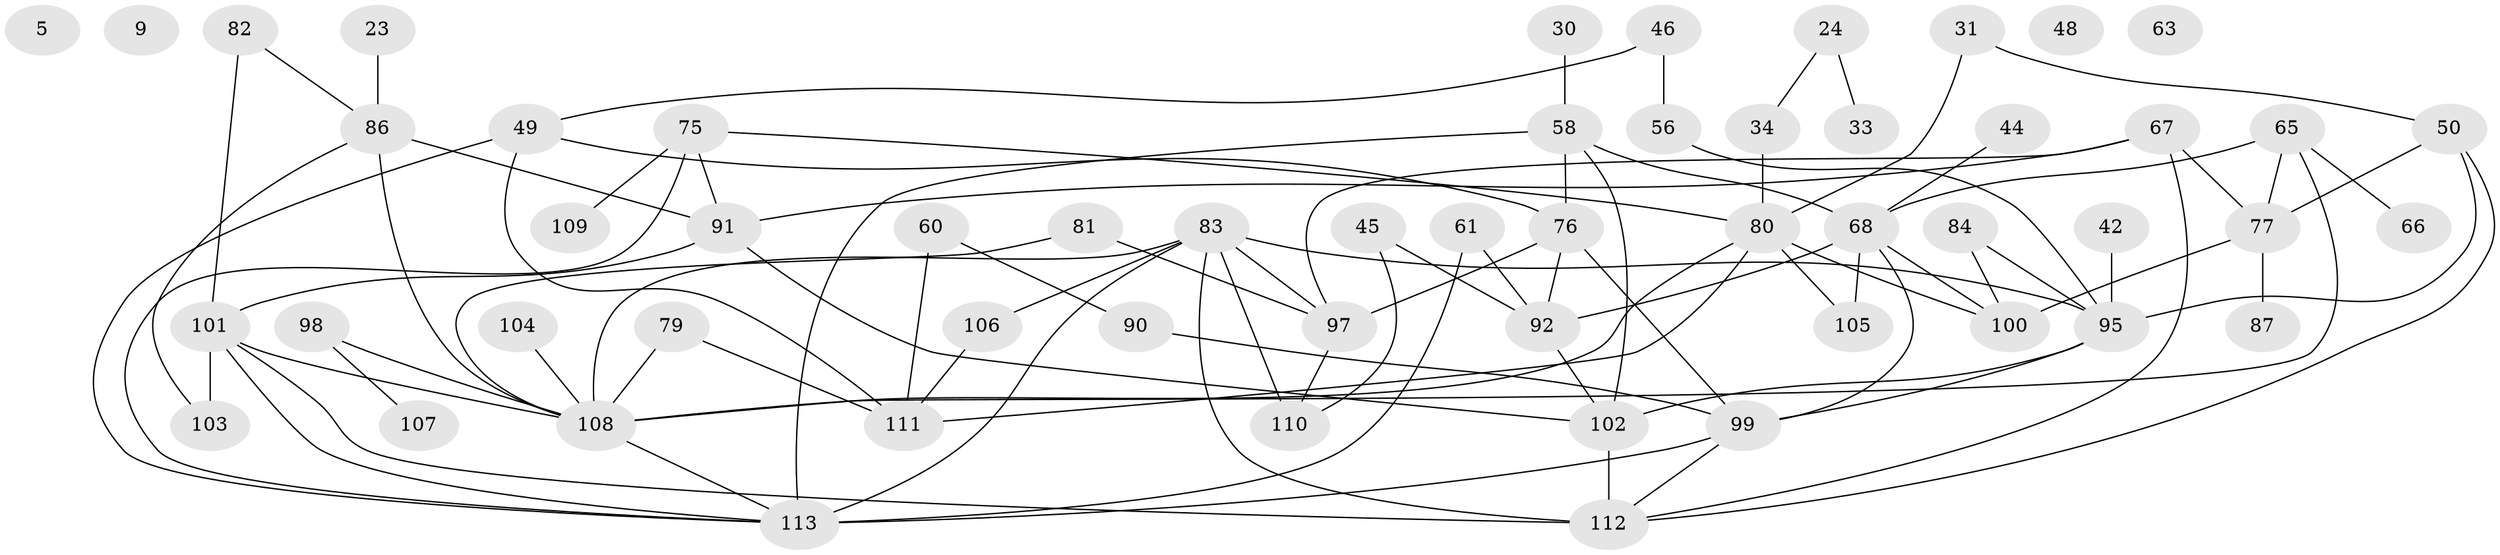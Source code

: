 // original degree distribution, {5: 0.09734513274336283, 6: 0.017699115044247787, 1: 0.1504424778761062, 0: 0.035398230088495575, 3: 0.23008849557522124, 7: 0.035398230088495575, 2: 0.26548672566371684, 4: 0.168141592920354}
// Generated by graph-tools (version 1.1) at 2025/39/03/09/25 04:39:08]
// undirected, 56 vertices, 90 edges
graph export_dot {
graph [start="1"]
  node [color=gray90,style=filled];
  5;
  9;
  23;
  24;
  30;
  31;
  33;
  34;
  42;
  44;
  45;
  46;
  48;
  49 [super="+19"];
  50;
  56 [super="+38"];
  58 [super="+27"];
  60;
  61 [super="+14"];
  63;
  65 [super="+47+55"];
  66;
  67;
  68 [super="+13"];
  75 [super="+64"];
  76 [super="+17"];
  77 [super="+1"];
  79;
  80 [super="+2"];
  81;
  82;
  83 [super="+32+52+62"];
  84;
  86;
  87;
  90 [super="+29"];
  91 [super="+72"];
  92 [super="+21+36"];
  95 [super="+22"];
  97 [super="+11"];
  98;
  99 [super="+26+53"];
  100 [super="+51"];
  101 [super="+85"];
  102 [super="+15"];
  103 [super="+37"];
  104;
  105 [super="+88"];
  106;
  107;
  108 [super="+96"];
  109;
  110 [super="+70"];
  111 [super="+74+89"];
  112 [super="+94"];
  113 [super="+12+71"];
  23 -- 86;
  24 -- 33;
  24 -- 34;
  30 -- 58;
  31 -- 50;
  31 -- 80;
  34 -- 80;
  42 -- 95;
  44 -- 68;
  45 -- 110;
  45 -- 92;
  46 -- 49;
  46 -- 56 [weight=2];
  49 -- 76;
  49 -- 113;
  49 -- 111;
  50 -- 112;
  50 -- 77;
  50 -- 95;
  56 -- 95;
  58 -- 102;
  58 -- 113 [weight=2];
  58 -- 76 [weight=2];
  58 -- 68;
  60 -- 90;
  60 -- 111;
  61 -- 113;
  61 -- 92;
  65 -- 66;
  65 -- 68;
  65 -- 108;
  65 -- 77;
  67 -- 77 [weight=2];
  67 -- 91 [weight=2];
  67 -- 97;
  67 -- 112;
  68 -- 100 [weight=2];
  68 -- 105;
  68 -- 99;
  68 -- 92;
  75 -- 109;
  75 -- 113;
  75 -- 80;
  75 -- 91;
  76 -- 97 [weight=2];
  76 -- 92;
  76 -- 99;
  77 -- 87;
  77 -- 100;
  79 -- 111;
  79 -- 108;
  80 -- 105 [weight=2];
  80 -- 100;
  80 -- 111;
  80 -- 108;
  81 -- 97;
  81 -- 108;
  82 -- 86;
  82 -- 101;
  83 -- 108 [weight=3];
  83 -- 95 [weight=2];
  83 -- 110 [weight=3];
  83 -- 112 [weight=2];
  83 -- 97;
  83 -- 113;
  83 -- 106;
  84 -- 100;
  84 -- 95;
  86 -- 91;
  86 -- 103;
  86 -- 108;
  90 -- 99;
  91 -- 102;
  91 -- 101;
  92 -- 102;
  95 -- 99 [weight=2];
  95 -- 102;
  97 -- 110;
  98 -- 107;
  98 -- 108;
  99 -- 112;
  99 -- 113 [weight=2];
  101 -- 113;
  101 -- 112;
  101 -- 103;
  101 -- 108;
  102 -- 112;
  104 -- 108;
  106 -- 111;
  108 -- 113;
}

